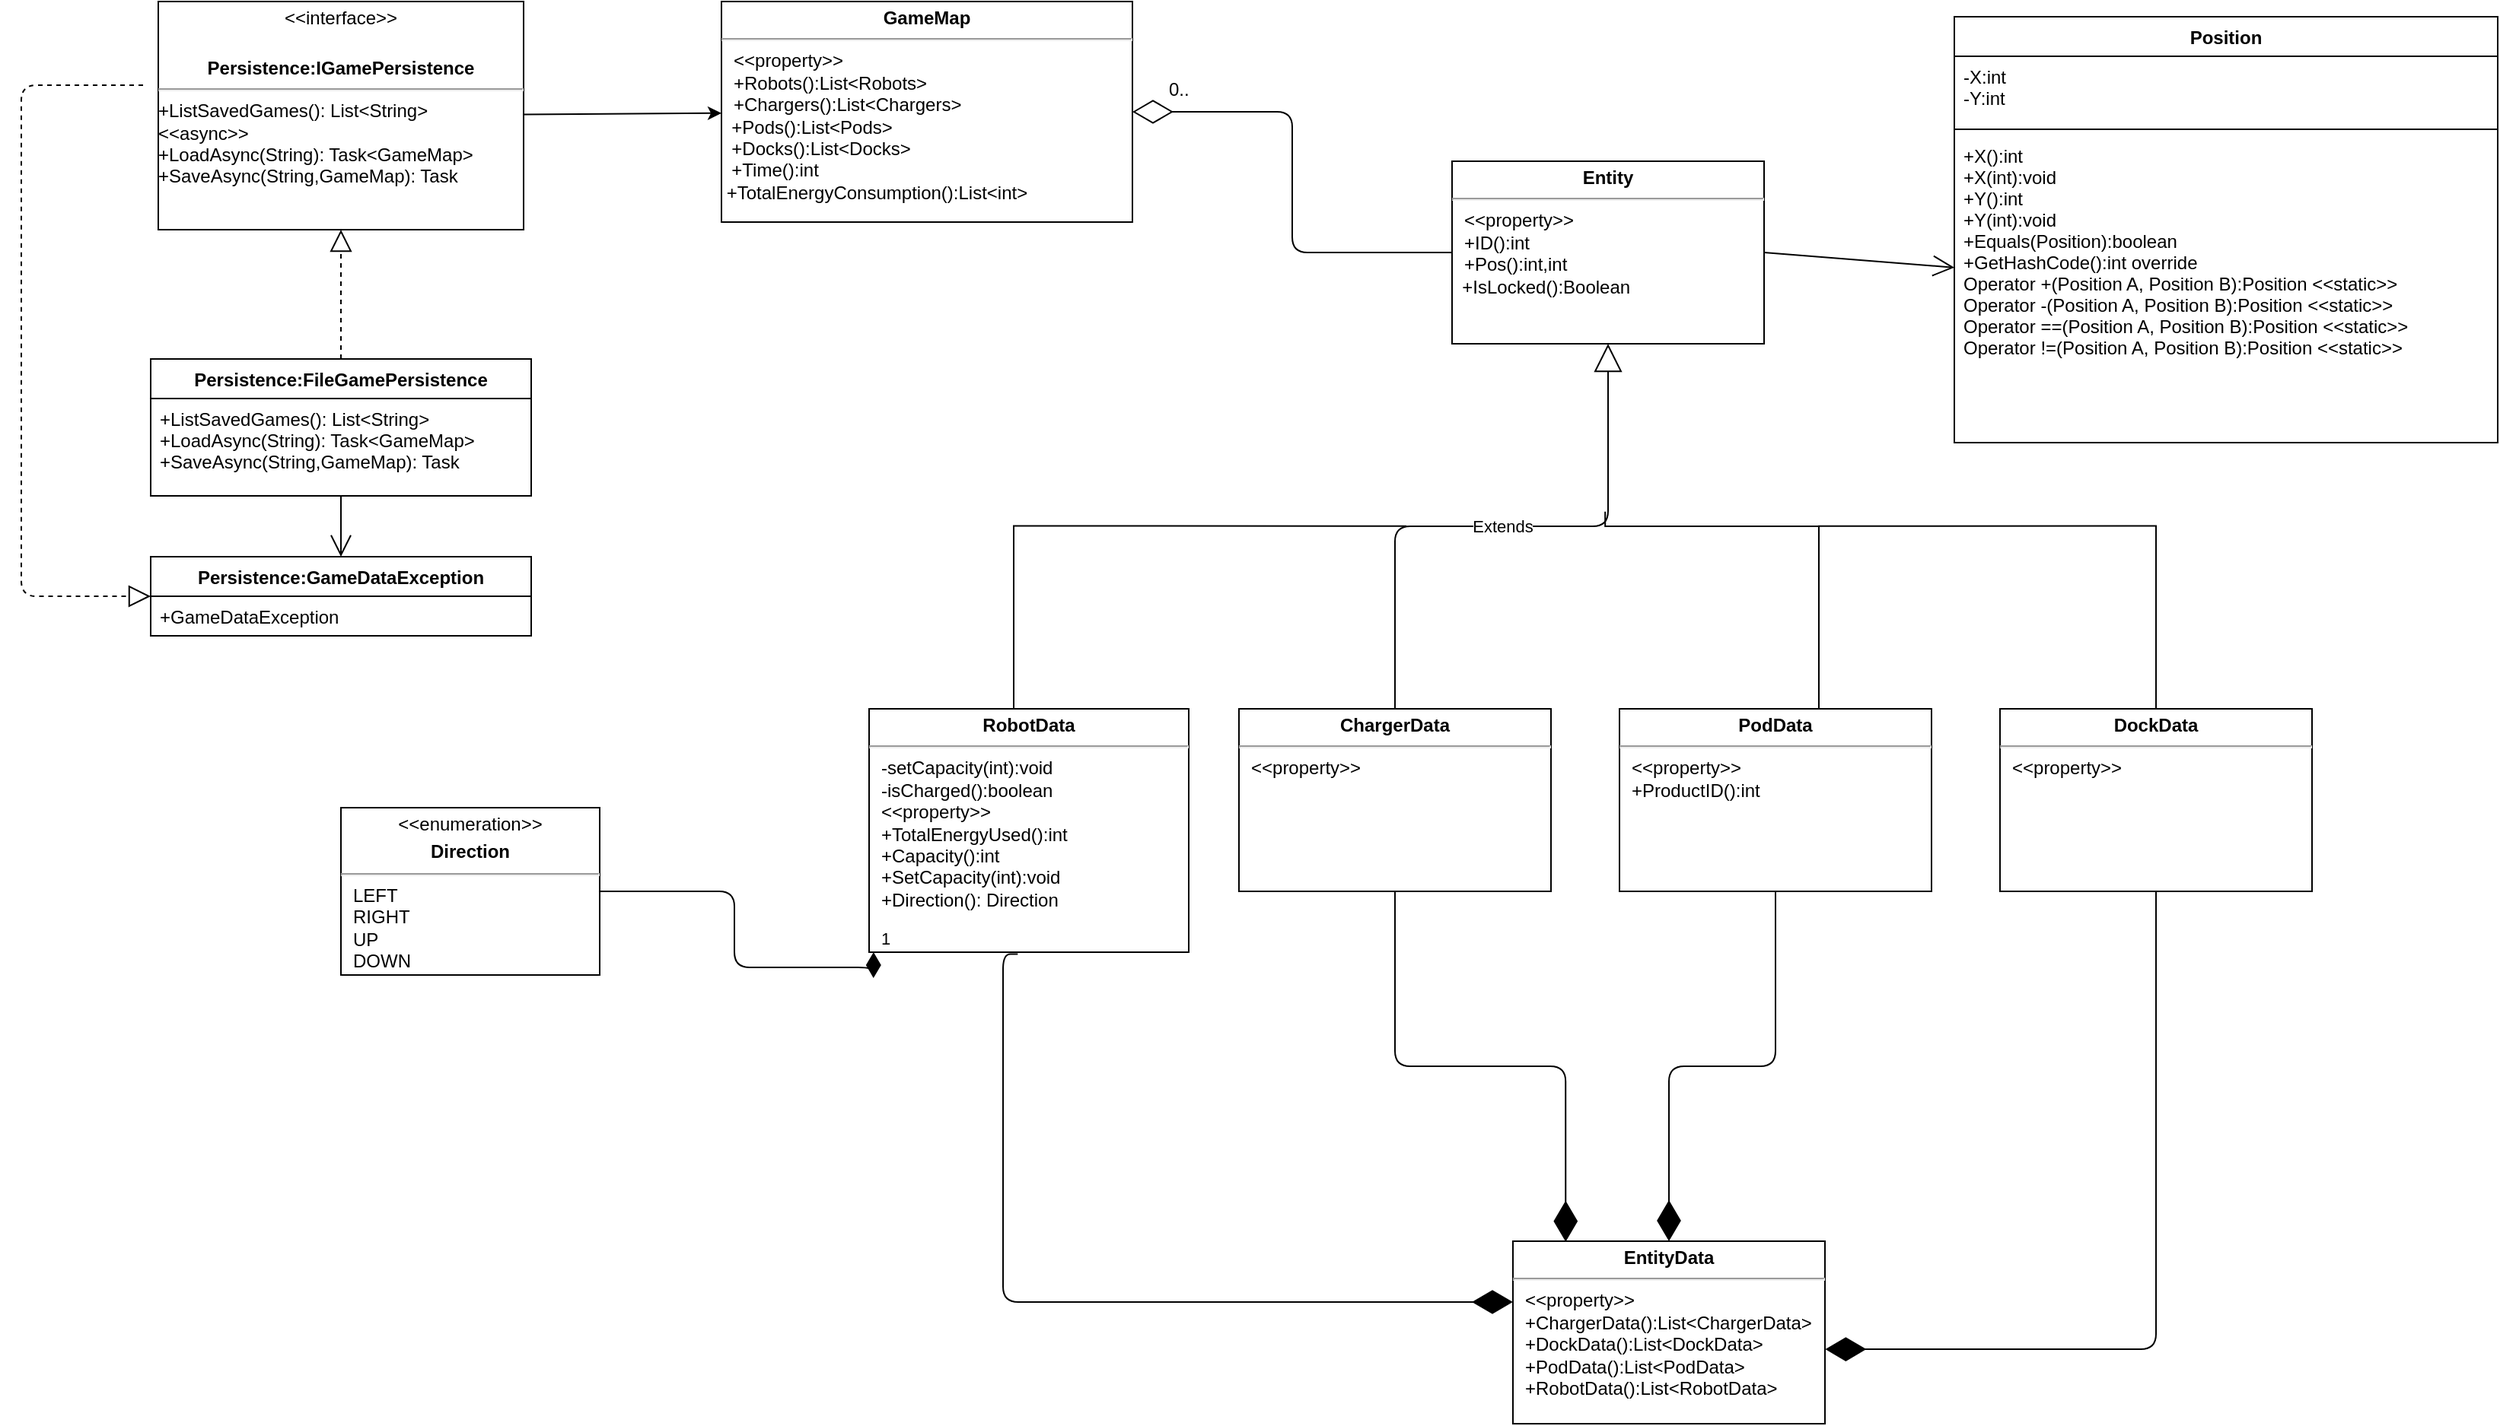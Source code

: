 <mxfile version="12.1.3" type="device" pages="1"><diagram id="k6BtlXaVAQmgmc6zLP7H" name="Page-1"><mxGraphModel dx="1632" dy="900" grid="1" gridSize="10" guides="1" tooltips="1" connect="1" arrows="1" fold="1" page="1" pageScale="1" pageWidth="850" pageHeight="1100" math="0" shadow="0"><root><mxCell id="0"/><mxCell id="1" parent="0"/><mxCell id="jMthOASj5WJdojxzgMFf-2" value="Persistence:GameDataException" style="swimlane;fontStyle=1;childLayout=stackLayout;horizontal=1;startSize=26;fillColor=none;horizontalStack=0;resizeParent=1;resizeParentMax=0;resizeLast=0;collapsible=1;marginBottom=0;" parent="1" vertex="1"><mxGeometry x="155" y="420" width="250" height="52" as="geometry"/></mxCell><mxCell id="jMthOASj5WJdojxzgMFf-3" value="+GameDataException&#xA;" style="text;strokeColor=none;fillColor=none;align=left;verticalAlign=top;spacingLeft=4;spacingRight=4;overflow=hidden;rotatable=0;points=[[0,0.5],[1,0.5]];portConstraint=eastwest;fontStyle=0" parent="jMthOASj5WJdojxzgMFf-2" vertex="1"><mxGeometry y="26" width="250" height="26" as="geometry"/></mxCell><mxCell id="jMthOASj5WJdojxzgMFf-10" value="Persistence:FileGamePersistence" style="swimlane;fontStyle=1;childLayout=stackLayout;horizontal=1;startSize=26;fillColor=none;horizontalStack=0;resizeParent=1;resizeParentMax=0;resizeLast=0;collapsible=1;marginBottom=0;" parent="1" vertex="1"><mxGeometry x="155" y="290" width="250" height="90" as="geometry"/></mxCell><mxCell id="jMthOASj5WJdojxzgMFf-11" value="+ListSavedGames(): List&lt;String&gt;&#xA;+LoadAsync(String): Task&lt;GameMap&gt;&#xA;+SaveAsync(String,GameMap): Task&#xA;&#xA;&#xA;" style="text;strokeColor=none;fillColor=none;align=left;verticalAlign=top;spacingLeft=4;spacingRight=4;overflow=hidden;rotatable=0;points=[[0,0.5],[1,0.5]];portConstraint=eastwest;fontStyle=0" parent="jMthOASj5WJdojxzgMFf-10" vertex="1"><mxGeometry y="26" width="250" height="64" as="geometry"/></mxCell><mxCell id="8zQGmdTIJe2y4y-G0EY4-20" style="rounded=0;orthogonalLoop=1;jettySize=auto;html=1;" edge="1" parent="1" source="jMthOASj5WJdojxzgMFf-14" target="8zQGmdTIJe2y4y-G0EY4-19"><mxGeometry relative="1" as="geometry"/></mxCell><mxCell id="jMthOASj5WJdojxzgMFf-14" value="&lt;p style=&quot;margin: 4px 0px 0px ; text-align: center&quot;&gt;&amp;lt;&amp;lt;interface&amp;gt;&amp;gt;&lt;/p&gt;&lt;p style=&quot;margin: 4px 0px 0px ; text-align: center&quot;&gt;&lt;br&gt;&lt;b&gt;Persistence:IGamePersistence&lt;/b&gt;&lt;/p&gt;&lt;hr&gt;&lt;div&gt;+ListSavedGames(): List&amp;lt;String&amp;gt;&lt;/div&gt;&lt;div&gt;&amp;lt;&amp;lt;async&amp;gt;&amp;gt;&lt;/div&gt;+LoadAsync(String): Task&amp;lt;GameMap&amp;gt;&lt;br&gt;+SaveAsync(String,GameMap): Task&lt;div&gt;&lt;br&gt;&lt;/div&gt;&lt;div&gt;&lt;br&gt;&lt;/div&gt;&lt;div&gt;&lt;br&gt;&lt;/div&gt;&lt;div&gt;&lt;br&gt;&lt;br&gt;&lt;/div&gt;&lt;p style=&quot;margin: 0px ; margin-left: 8px&quot;&gt;&lt;br&gt;&lt;/p&gt;" style="verticalAlign=top;align=left;overflow=fill;fontSize=12;fontFamily=Helvetica;html=1;fontStyle=0" parent="1" vertex="1"><mxGeometry x="160" y="55" width="240" height="150" as="geometry"/></mxCell><mxCell id="8zQGmdTIJe2y4y-G0EY4-1" value="&lt;p style=&quot;margin: 4px 0px 0px; text-align: center;&quot;&gt;&lt;b&gt;EntityData&lt;/b&gt;&lt;/p&gt;&lt;hr&gt;&lt;p style=&quot;margin: 0px ; margin-left: 8px&quot;&gt;&amp;lt;&amp;lt;property&amp;gt;&amp;gt;&lt;br&gt;&lt;/p&gt;&lt;p style=&quot;margin: 0px ; margin-left: 8px&quot;&gt;+ChargerData():List&amp;lt;ChargerData&amp;gt;&lt;/p&gt;&lt;p style=&quot;margin: 0px ; margin-left: 8px&quot;&gt;+DockData():List&amp;lt;DockData&amp;gt;&lt;/p&gt;&lt;p style=&quot;margin: 0px ; margin-left: 8px&quot;&gt;+PodData():List&amp;lt;PodData&amp;gt;&lt;/p&gt;&lt;p style=&quot;margin: 0px ; margin-left: 8px&quot;&gt;+RobotData():List&amp;lt;RobotData&amp;gt;&lt;/p&gt;" style="verticalAlign=top;align=left;overflow=fill;fontSize=12;fontFamily=Helvetica;html=1;fontStyle=0" vertex="1" parent="1"><mxGeometry x="1050" y="870" width="205" height="120" as="geometry"/></mxCell><mxCell id="8zQGmdTIJe2y4y-G0EY4-2" value="&lt;p style=&quot;margin: 4px 0px 0px; text-align: center;&quot;&gt;&lt;b&gt;ChargerData&lt;/b&gt;&lt;br&gt;&lt;/p&gt;&lt;hr&gt;&lt;p style=&quot;margin: 0px ; margin-left: 8px&quot;&gt;&amp;lt;&amp;lt;property&amp;gt;&amp;gt;&lt;br&gt;&lt;/p&gt;&lt;div&gt;&lt;br&gt;&lt;/div&gt;" style="verticalAlign=top;align=left;overflow=fill;fontSize=12;fontFamily=Helvetica;html=1;fontStyle=0" vertex="1" parent="1"><mxGeometry x="870" y="520" width="205" height="120" as="geometry"/></mxCell><mxCell id="8zQGmdTIJe2y4y-G0EY4-3" style="edgeStyle=orthogonalEdgeStyle;rounded=0;orthogonalLoop=1;jettySize=auto;html=1;endArrow=none;endFill=0;fontStyle=0" edge="1" parent="1" source="8zQGmdTIJe2y4y-G0EY4-4"><mxGeometry relative="1" as="geometry"><mxPoint x="1250.588" y="399.824" as="targetPoint"/><Array as="points"><mxPoint x="1473" y="400"/></Array></mxGeometry></mxCell><mxCell id="8zQGmdTIJe2y4y-G0EY4-4" value="&lt;p style=&quot;margin: 4px 0px 0px; text-align: center;&quot;&gt;&lt;b&gt;DockData&lt;/b&gt;&lt;br&gt;&lt;/p&gt;&lt;hr&gt;&lt;p style=&quot;margin: 0px ; margin-left: 8px&quot;&gt;&amp;lt;&amp;lt;property&amp;gt;&amp;gt;&lt;br&gt;&lt;/p&gt;" style="verticalAlign=top;align=left;overflow=fill;fontSize=12;fontFamily=Helvetica;html=1;fontStyle=0" vertex="1" parent="1"><mxGeometry x="1370" y="520" width="205" height="120" as="geometry"/></mxCell><mxCell id="8zQGmdTIJe2y4y-G0EY4-5" style="edgeStyle=orthogonalEdgeStyle;rounded=0;orthogonalLoop=1;jettySize=auto;html=1;endArrow=none;endFill=0;fontStyle=0" edge="1" parent="1" source="8zQGmdTIJe2y4y-G0EY4-6"><mxGeometry relative="1" as="geometry"><mxPoint x="1110.588" y="390.412" as="targetPoint"/><Array as="points"><mxPoint x="1251" y="400"/><mxPoint x="1111" y="400"/></Array></mxGeometry></mxCell><mxCell id="8zQGmdTIJe2y4y-G0EY4-6" value="&lt;p style=&quot;margin: 4px 0px 0px; text-align: center;&quot;&gt;&lt;b&gt;PodData&lt;/b&gt;&lt;br&gt;&lt;/p&gt;&lt;hr&gt;&lt;p style=&quot;margin: 0px ; margin-left: 8px&quot;&gt;&amp;lt;&amp;lt;property&amp;gt;&amp;gt;&lt;/p&gt;&lt;p style=&quot;margin: 0px ; margin-left: 8px&quot;&gt;+ProductID():int&lt;br&gt;&lt;/p&gt;" style="verticalAlign=top;align=left;overflow=fill;fontSize=12;fontFamily=Helvetica;html=1;fontStyle=0" vertex="1" parent="1"><mxGeometry x="1120" y="520" width="205" height="120" as="geometry"/></mxCell><mxCell id="8zQGmdTIJe2y4y-G0EY4-7" style="edgeStyle=orthogonalEdgeStyle;rounded=0;orthogonalLoop=1;jettySize=auto;html=1;endArrow=none;endFill=0;fontStyle=0" edge="1" parent="1" source="8zQGmdTIJe2y4y-G0EY4-8"><mxGeometry relative="1" as="geometry"><mxPoint x="980" y="399.824" as="targetPoint"/><Array as="points"><mxPoint x="722" y="400"/></Array></mxGeometry></mxCell><mxCell id="8zQGmdTIJe2y4y-G0EY4-8" value="&lt;p style=&quot;margin: 4px 0px 0px ; text-align: center&quot;&gt;&lt;b&gt;RobotData&lt;/b&gt;&lt;br&gt;&lt;/p&gt;&lt;hr&gt;&lt;p style=&quot;margin: 0px ; margin-left: 8px&quot;&gt;-setCapacity(int):void&lt;/p&gt;&lt;p style=&quot;margin: 0px ; margin-left: 8px&quot;&gt;-isCharged():boolean&lt;/p&gt;&lt;p style=&quot;margin: 0px ; margin-left: 8px&quot;&gt;&amp;lt;&amp;lt;property&amp;gt;&amp;gt;&lt;/p&gt;&lt;p style=&quot;margin: 0px ; margin-left: 8px&quot;&gt;+TotalEnergyUsed():int&lt;br&gt;&lt;/p&gt;&lt;p style=&quot;margin: 0px ; margin-left: 8px&quot;&gt;+Capacity():int&lt;/p&gt;&lt;p style=&quot;margin: 0px ; margin-left: 8px&quot;&gt;+SetCapacity(int):void&lt;/p&gt;&lt;p style=&quot;margin: 0px ; margin-left: 8px&quot;&gt;+Direction(): Direction&lt;br&gt;&lt;/p&gt;" style="verticalAlign=top;align=left;overflow=fill;fontSize=12;fontFamily=Helvetica;html=1;fontStyle=0" vertex="1" parent="1"><mxGeometry x="627" y="520" width="210" height="160" as="geometry"/></mxCell><mxCell id="8zQGmdTIJe2y4y-G0EY4-9" value="&lt;p style=&quot;margin: 4px 0px 0px ; text-align: center&quot;&gt;&lt;b&gt;Entity&lt;/b&gt;&lt;/p&gt;&lt;hr&gt;&lt;p style=&quot;margin: 0px ; margin-left: 8px&quot;&gt;&amp;lt;&amp;lt;property&amp;gt;&amp;gt;&lt;br&gt;&lt;/p&gt;&lt;p style=&quot;margin: 0px ; margin-left: 8px&quot;&gt;+ID():int&lt;/p&gt;&lt;p style=&quot;margin: 0px ; margin-left: 8px&quot;&gt;+Pos():int,int&lt;/p&gt;&lt;div&gt;&amp;nbsp; +IsLocked():Boolean&lt;br&gt;&lt;/div&gt;" style="verticalAlign=top;align=left;overflow=fill;fontSize=12;fontFamily=Helvetica;html=1;fontStyle=0" vertex="1" parent="1"><mxGeometry x="1010" y="160" width="205" height="120" as="geometry"/></mxCell><mxCell id="8zQGmdTIJe2y4y-G0EY4-10" value="Extends" style="endArrow=block;endSize=16;endFill=0;html=1;entryX=0.5;entryY=1;entryDx=0;entryDy=0;edgeStyle=orthogonalEdgeStyle;fontStyle=0" edge="1" parent="1" source="8zQGmdTIJe2y4y-G0EY4-2" target="8zQGmdTIJe2y4y-G0EY4-9"><mxGeometry width="160" relative="1" as="geometry"><mxPoint x="960" y="510" as="sourcePoint"/><mxPoint x="1020" y="440" as="targetPoint"/></mxGeometry></mxCell><mxCell id="8zQGmdTIJe2y4y-G0EY4-11" value="" style="endArrow=diamondThin;endFill=1;endSize=24;html=1;exitX=0.465;exitY=1.008;exitDx=0;exitDy=0;exitPerimeter=0;edgeStyle=orthogonalEdgeStyle;fontStyle=0" edge="1" parent="1" source="8zQGmdTIJe2y4y-G0EY4-8" target="8zQGmdTIJe2y4y-G0EY4-1"><mxGeometry width="160" relative="1" as="geometry"><mxPoint x="750" y="770" as="sourcePoint"/><mxPoint x="910" y="770" as="targetPoint"/><Array as="points"><mxPoint x="715" y="910"/></Array></mxGeometry></mxCell><mxCell id="8zQGmdTIJe2y4y-G0EY4-12" value="" style="endArrow=diamondThin;endFill=1;endSize=24;html=1;exitX=0.5;exitY=1;exitDx=0;exitDy=0;edgeStyle=orthogonalEdgeStyle;entryX=0.169;entryY=0.003;entryDx=0;entryDy=0;entryPerimeter=0;fontStyle=0" edge="1" parent="1" source="8zQGmdTIJe2y4y-G0EY4-2" target="8zQGmdTIJe2y4y-G0EY4-1"><mxGeometry width="160" relative="1" as="geometry"><mxPoint x="915" y="740" as="sourcePoint"/><mxPoint x="1090" y="860" as="targetPoint"/></mxGeometry></mxCell><mxCell id="8zQGmdTIJe2y4y-G0EY4-13" value="" style="endArrow=diamondThin;endFill=1;endSize=24;html=1;exitX=0.5;exitY=1;exitDx=0;exitDy=0;edgeStyle=orthogonalEdgeStyle;fontStyle=0" edge="1" parent="1" source="8zQGmdTIJe2y4y-G0EY4-6" target="8zQGmdTIJe2y4y-G0EY4-1"><mxGeometry width="160" relative="1" as="geometry"><mxPoint x="1180" y="750" as="sourcePoint"/><mxPoint x="1340" y="750" as="targetPoint"/></mxGeometry></mxCell><mxCell id="8zQGmdTIJe2y4y-G0EY4-14" value="" style="endArrow=diamondThin;endFill=1;endSize=24;html=1;exitX=0.5;exitY=1;exitDx=0;exitDy=0;entryX=1.001;entryY=0.592;entryDx=0;entryDy=0;entryPerimeter=0;edgeStyle=orthogonalEdgeStyle;fontStyle=0" edge="1" parent="1" source="8zQGmdTIJe2y4y-G0EY4-4" target="8zQGmdTIJe2y4y-G0EY4-1"><mxGeometry width="160" relative="1" as="geometry"><mxPoint x="1440" y="730" as="sourcePoint"/><mxPoint x="1600" y="730" as="targetPoint"/></mxGeometry></mxCell><mxCell id="8zQGmdTIJe2y4y-G0EY4-15" value="" style="endArrow=block;dashed=1;endFill=0;endSize=12;html=1;entryX=0.5;entryY=1;entryDx=0;entryDy=0;exitX=0.5;exitY=0;exitDx=0;exitDy=0;fontStyle=0" edge="1" parent="1" source="jMthOASj5WJdojxzgMFf-10" target="jMthOASj5WJdojxzgMFf-14"><mxGeometry width="160" relative="1" as="geometry"><mxPoint x="275" y="279.5" as="sourcePoint"/><mxPoint x="435" y="279.5" as="targetPoint"/></mxGeometry></mxCell><mxCell id="8zQGmdTIJe2y4y-G0EY4-17" value="" style="endArrow=open;endFill=1;endSize=12;html=1;fontStyle=0" edge="1" parent="1" source="jMthOASj5WJdojxzgMFf-11" target="jMthOASj5WJdojxzgMFf-2"><mxGeometry width="160" relative="1" as="geometry"><mxPoint x="245" y="500" as="sourcePoint"/><mxPoint x="405" y="500" as="targetPoint"/></mxGeometry></mxCell><mxCell id="8zQGmdTIJe2y4y-G0EY4-18" value="" style="endArrow=block;dashed=1;endFill=0;endSize=12;html=1;entryX=0;entryY=0.5;entryDx=0;entryDy=0;edgeStyle=orthogonalEdgeStyle;fontStyle=0" edge="1" parent="1" target="jMthOASj5WJdojxzgMFf-2"><mxGeometry width="160" relative="1" as="geometry"><mxPoint x="150" y="110" as="sourcePoint"/><mxPoint x="230" y="240" as="targetPoint"/><Array as="points"><mxPoint x="70" y="110"/><mxPoint x="70" y="446"/></Array></mxGeometry></mxCell><mxCell id="8zQGmdTIJe2y4y-G0EY4-19" value="&lt;p style=&quot;margin: 4px 0px 0px ; text-align: center&quot;&gt;&lt;b&gt;GameMap&lt;/b&gt;&lt;/p&gt;&lt;hr&gt;&lt;p style=&quot;margin: 0px ; margin-left: 8px&quot;&gt;&amp;lt;&amp;lt;property&amp;gt;&amp;gt;&lt;br&gt;&lt;/p&gt;&lt;p style=&quot;margin: 0px ; margin-left: 8px&quot;&gt;+Robots():List&amp;lt;Robots&amp;gt;&lt;/p&gt;&lt;p style=&quot;margin: 0px ; margin-left: 8px&quot;&gt;+Chargers():List&amp;lt;Chargers&amp;gt;&lt;/p&gt;&lt;div&gt;&amp;nbsp; +Pods():List&amp;lt;Pods&amp;gt;&lt;/div&gt;&lt;div&gt;&amp;nbsp; +Docks():List&amp;lt;Docks&amp;gt;&lt;/div&gt;&lt;div&gt;&amp;nbsp; +Time():int&lt;/div&gt;&lt;div&gt;&amp;nbsp;+TotalEnergyConsumption():List&amp;lt;int&amp;gt;&lt;/div&gt;&lt;div&gt;&lt;br&gt;&lt;/div&gt;&lt;div&gt;&lt;br&gt;&lt;/div&gt;&lt;div&gt;&lt;br&gt;&lt;/div&gt;" style="verticalAlign=top;align=left;overflow=fill;fontSize=12;fontFamily=Helvetica;html=1;fontStyle=0" vertex="1" parent="1"><mxGeometry x="530" y="55" width="270" height="145" as="geometry"/></mxCell><mxCell id="8zQGmdTIJe2y4y-G0EY4-26" value="" style="endArrow=diamondThin;endFill=0;endSize=24;html=1;entryX=1;entryY=0.5;entryDx=0;entryDy=0;edgeStyle=orthogonalEdgeStyle;" edge="1" parent="1" source="8zQGmdTIJe2y4y-G0EY4-9" target="8zQGmdTIJe2y4y-G0EY4-19"><mxGeometry width="160" relative="1" as="geometry"><mxPoint x="880" y="100" as="sourcePoint"/><mxPoint x="1040" y="100" as="targetPoint"/></mxGeometry></mxCell><mxCell id="8zQGmdTIJe2y4y-G0EY4-27" value="0.." style="text;html=1;resizable=0;points=[];autosize=1;align=left;verticalAlign=top;spacingTop=-4;" vertex="1" parent="1"><mxGeometry x="822" y="103" width="30" height="20" as="geometry"/></mxCell><mxCell id="8zQGmdTIJe2y4y-G0EY4-28" value="&lt;p style=&quot;margin: 4px 0px 0px ; text-align: center&quot;&gt;&amp;lt;&amp;lt;enumeration&amp;gt;&amp;gt;&lt;/p&gt;&lt;p style=&quot;margin: 4px 0px 0px ; text-align: center&quot;&gt;&lt;b&gt;Direction&lt;br&gt;&lt;/b&gt;&lt;/p&gt;&lt;hr&gt;&lt;p style=&quot;margin: 0px ; margin-left: 8px&quot;&gt;LEFT&lt;br&gt;RIGHT&lt;/p&gt;&lt;p style=&quot;margin: 0px ; margin-left: 8px&quot;&gt;UP&lt;/p&gt;&lt;p style=&quot;margin: 0px ; margin-left: 8px&quot;&gt;DOWN&lt;br&gt;&lt;/p&gt;&lt;p style=&quot;margin: 0px ; margin-left: 8px&quot;&gt;&lt;br&gt;&lt;/p&gt;" style="verticalAlign=top;align=left;overflow=fill;fontSize=12;fontFamily=Helvetica;html=1;fontStyle=0" vertex="1" parent="1"><mxGeometry x="280" y="585" width="170" height="110" as="geometry"/></mxCell><mxCell id="8zQGmdTIJe2y4y-G0EY4-30" value="1" style="endArrow=none;html=1;endSize=12;startArrow=diamondThin;startSize=14;startFill=1;align=left;verticalAlign=bottom;entryX=1;entryY=0.5;entryDx=0;entryDy=0;exitX=0.014;exitY=1;exitDx=0;exitDy=0;exitPerimeter=0;endFill=0;edgeStyle=orthogonalEdgeStyle;" edge="1" parent="1" source="8zQGmdTIJe2y4y-G0EY4-8" target="8zQGmdTIJe2y4y-G0EY4-28"><mxGeometry x="-1" y="3" relative="1" as="geometry"><mxPoint x="100" y="1010" as="sourcePoint"/><mxPoint x="260" y="1010" as="targetPoint"/></mxGeometry></mxCell><mxCell id="8zQGmdTIJe2y4y-G0EY4-32" value="Position" style="swimlane;fontStyle=1;align=center;verticalAlign=top;childLayout=stackLayout;horizontal=1;startSize=26;horizontalStack=0;resizeParent=1;resizeParentMax=0;resizeLast=0;collapsible=1;marginBottom=0;" vertex="1" parent="1"><mxGeometry x="1340" y="65" width="357" height="280" as="geometry"/></mxCell><mxCell id="8zQGmdTIJe2y4y-G0EY4-33" value="-X:int&#xA;-Y:int&#xA;&#xA;" style="text;strokeColor=none;fillColor=none;align=left;verticalAlign=top;spacingLeft=4;spacingRight=4;overflow=hidden;rotatable=0;points=[[0,0.5],[1,0.5]];portConstraint=eastwest;" vertex="1" parent="8zQGmdTIJe2y4y-G0EY4-32"><mxGeometry y="26" width="357" height="44" as="geometry"/></mxCell><mxCell id="8zQGmdTIJe2y4y-G0EY4-34" value="" style="line;strokeWidth=1;fillColor=none;align=left;verticalAlign=middle;spacingTop=-1;spacingLeft=3;spacingRight=3;rotatable=0;labelPosition=right;points=[];portConstraint=eastwest;" vertex="1" parent="8zQGmdTIJe2y4y-G0EY4-32"><mxGeometry y="70" width="357" height="8" as="geometry"/></mxCell><mxCell id="8zQGmdTIJe2y4y-G0EY4-35" value="+X():int&#xA;+X(int):void&#xA;+Y():int&#xA;+Y(int):void&#xA;+Equals(Position):boolean&#xA;+GetHashCode():int override&#xA;Operator +(Position A, Position B):Position &lt;&lt;static&gt;&gt;&#xA;Operator -(Position A, Position B):Position &lt;&lt;static&gt;&gt;&#xA;Operator ==(Position A, Position B):Position &lt;&lt;static&gt;&gt;&#xA;Operator !=(Position A, Position B):Position &lt;&lt;static&gt;&gt;&#xA;&#xA;" style="text;strokeColor=none;fillColor=none;align=left;verticalAlign=top;spacingLeft=4;spacingRight=4;overflow=hidden;rotatable=0;points=[[0,0.5],[1,0.5]];portConstraint=eastwest;" vertex="1" parent="8zQGmdTIJe2y4y-G0EY4-32"><mxGeometry y="78" width="357" height="202" as="geometry"/></mxCell><mxCell id="8zQGmdTIJe2y4y-G0EY4-39" value="" style="endArrow=open;endFill=1;endSize=12;html=1;exitX=1;exitY=0.5;exitDx=0;exitDy=0;" edge="1" parent="1" source="8zQGmdTIJe2y4y-G0EY4-9" target="8zQGmdTIJe2y4y-G0EY4-35"><mxGeometry width="160" relative="1" as="geometry"><mxPoint x="1220" y="340" as="sourcePoint"/><mxPoint x="1310" y="300" as="targetPoint"/></mxGeometry></mxCell></root></mxGraphModel></diagram></mxfile>